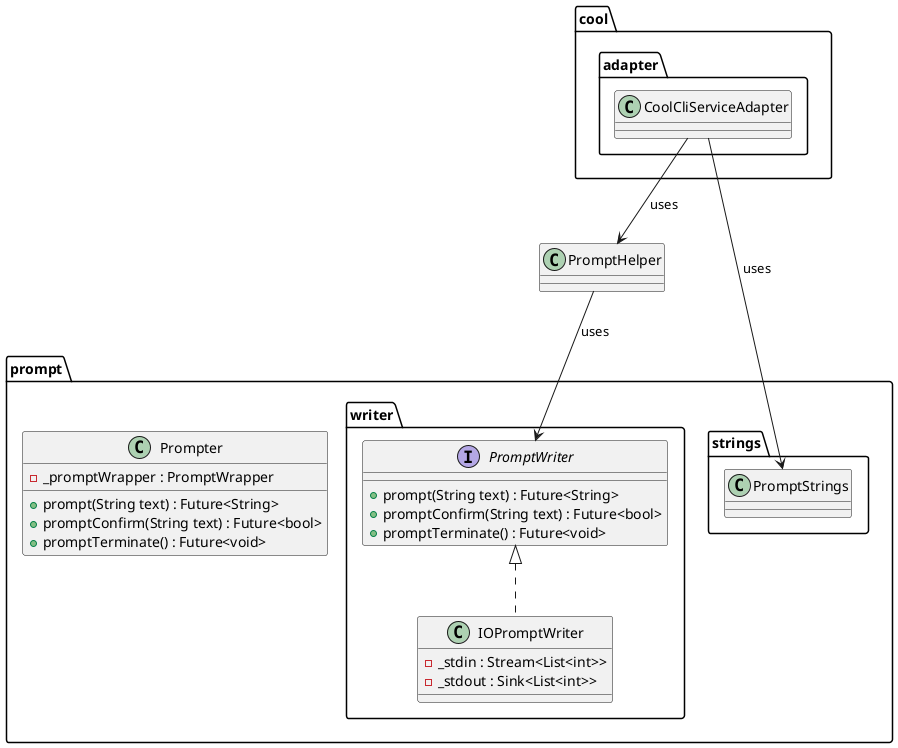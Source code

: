 @startuml prompt_class_diagram

package prompt {
    package writer {
        interface PromptWriter {
            + prompt(String text) : Future<String>
            + promptConfirm(String text) : Future<bool>
            + promptTerminate() : Future<void>
        }

        class IOPromptWriter implements PromptWriter{
            - _stdin : Stream<List<int>>
            - _stdout : Sink<List<int>>
        }
    }

    package strings {
        class PromptStrings{}
    }

    class Prompter {
        - _promptWrapper : PromptWrapper
        + prompt(String text) : Future<String>
        + promptConfirm(String text) : Future<bool>
        + promptTerminate() : Future<void>
    }
}

package cool.adapter {
    class CoolCliServiceAdapter {

    }
}

PromptHelper --> PromptWriter : uses

CoolCliServiceAdapter --> PromptHelper : uses
CoolCliServiceAdapter --> PromptStrings : uses

@enduml
